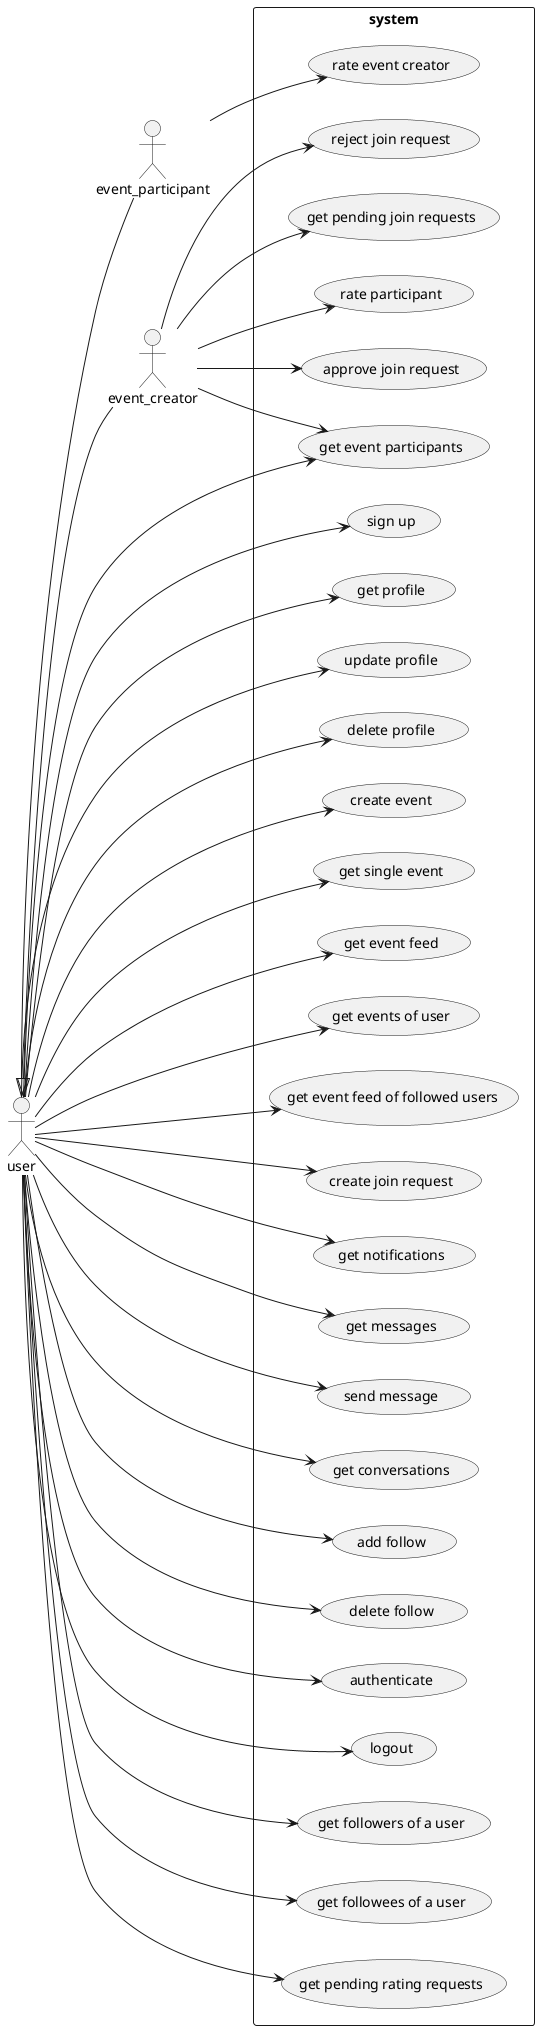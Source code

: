 @startuml UseCase
left to right direction
skinparam packageStyle rectangle
actor user
actor event_participant
user <|-- event_creator
user <|-- event_participant
rectangle system {
    user --> (sign up)
    user --> (get profile)
    user --> (update profile)
    user --> (delete profile)
    user --> (create event)
    user --> (get single event)
    user --> (get event feed)
    user --> (get events of user)
    user --> (get event feed of followed users)
    user --> (get event participants)
    user --> (create join request)
    user --> (get notifications)
    user --> (get messages)
    user --> (send message)
    user --> (get conversations)
    user --> (add follow)
    user --> (delete follow)
    user --> (authenticate)
    user --> (logout)
    user --> (get followers of a user)
    user --> (get followees of a user)
    user --> (get pending rating requests)
    event_creator --> (approve join request)
    event_creator --> (reject join request)
    event_creator --> (get pending join requests)
    event_participant --> (rate event creator)
    event_creator --> (rate participant)
    event_creator --> (get event participants)
}

@enduml
